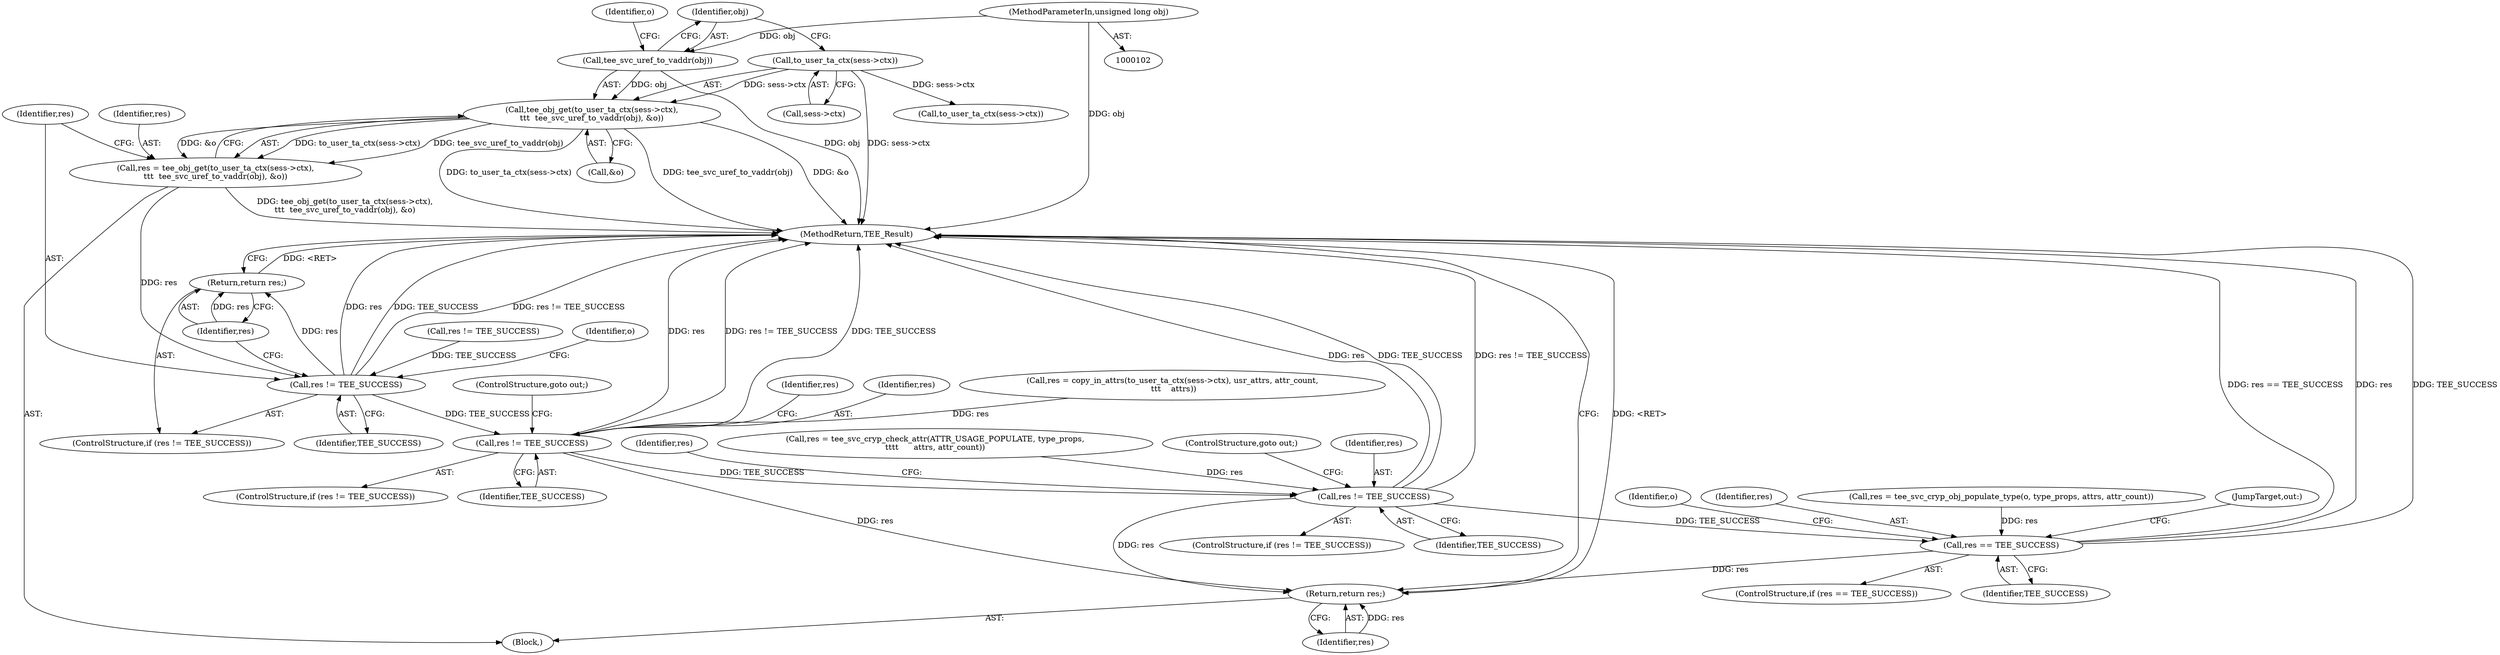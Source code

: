 digraph "0_optee_os_b60e1cee406a1ff521145ab9534370dfb85dd592@pointer" {
"1000128" [label="(Call,tee_obj_get(to_user_ta_ctx(sess->ctx),\n\t\t\t  tee_svc_uref_to_vaddr(obj), &o))"];
"1000129" [label="(Call,to_user_ta_ctx(sess->ctx))"];
"1000133" [label="(Call,tee_svc_uref_to_vaddr(obj))"];
"1000103" [label="(MethodParameterIn,unsigned long obj)"];
"1000126" [label="(Call,res = tee_obj_get(to_user_ta_ctx(sess->ctx),\n\t\t\t  tee_svc_uref_to_vaddr(obj), &o))"];
"1000138" [label="(Call,res != TEE_SUCCESS)"];
"1000141" [label="(Return,return res;)"];
"1000203" [label="(Call,res != TEE_SUCCESS)"];
"1000215" [label="(Call,res != TEE_SUCCESS)"];
"1000227" [label="(Call,res == TEE_SUCCESS)"];
"1000240" [label="(Return,return res;)"];
"1000202" [label="(ControlStructure,if (res != TEE_SUCCESS))"];
"1000128" [label="(Call,tee_obj_get(to_user_ta_ctx(sess->ctx),\n\t\t\t  tee_svc_uref_to_vaddr(obj), &o))"];
"1000137" [label="(ControlStructure,if (res != TEE_SUCCESS))"];
"1000208" [label="(Identifier,res)"];
"1000241" [label="(Identifier,res)"];
"1000142" [label="(Identifier,res)"];
"1000220" [label="(Identifier,res)"];
"1000227" [label="(Call,res == TEE_SUCCESS)"];
"1000106" [label="(Block,)"];
"1000207" [label="(Call,res = tee_svc_cryp_check_attr(ATTR_USAGE_POPULATE, type_props,\n\t\t\t\t      attrs, attr_count))"];
"1000214" [label="(ControlStructure,if (res != TEE_SUCCESS))"];
"1000130" [label="(Call,sess->ctx)"];
"1000233" [label="(Identifier,o)"];
"1000218" [label="(ControlStructure,goto out;)"];
"1000228" [label="(Identifier,res)"];
"1000215" [label="(Call,res != TEE_SUCCESS)"];
"1000133" [label="(Call,tee_svc_uref_to_vaddr(obj))"];
"1000126" [label="(Call,res = tee_obj_get(to_user_ta_ctx(sess->ctx),\n\t\t\t  tee_svc_uref_to_vaddr(obj), &o))"];
"1000216" [label="(Identifier,res)"];
"1000219" [label="(Call,res = tee_svc_cryp_obj_populate_type(o, type_props, attrs, attr_count))"];
"1000127" [label="(Identifier,res)"];
"1000141" [label="(Return,return res;)"];
"1000203" [label="(Call,res != TEE_SUCCESS)"];
"1000139" [label="(Identifier,res)"];
"1000237" [label="(JumpTarget,out:)"];
"1000140" [label="(Identifier,TEE_SUCCESS)"];
"1000204" [label="(Identifier,res)"];
"1000134" [label="(Identifier,obj)"];
"1000136" [label="(Identifier,o)"];
"1000192" [label="(Call,res = copy_in_attrs(to_user_ta_ctx(sess->ctx), usr_attrs, attr_count,\n \t\t\t    attrs))"];
"1000240" [label="(Return,return res;)"];
"1000217" [label="(Identifier,TEE_SUCCESS)"];
"1000121" [label="(Call,res != TEE_SUCCESS)"];
"1000129" [label="(Call,to_user_ta_ctx(sess->ctx))"];
"1000103" [label="(MethodParameterIn,unsigned long obj)"];
"1000205" [label="(Identifier,TEE_SUCCESS)"];
"1000135" [label="(Call,&o)"];
"1000242" [label="(MethodReturn,TEE_Result)"];
"1000229" [label="(Identifier,TEE_SUCCESS)"];
"1000206" [label="(ControlStructure,goto out;)"];
"1000195" [label="(Call,to_user_ta_ctx(sess->ctx))"];
"1000148" [label="(Identifier,o)"];
"1000226" [label="(ControlStructure,if (res == TEE_SUCCESS))"];
"1000138" [label="(Call,res != TEE_SUCCESS)"];
"1000128" -> "1000126"  [label="AST: "];
"1000128" -> "1000135"  [label="CFG: "];
"1000129" -> "1000128"  [label="AST: "];
"1000133" -> "1000128"  [label="AST: "];
"1000135" -> "1000128"  [label="AST: "];
"1000126" -> "1000128"  [label="CFG: "];
"1000128" -> "1000242"  [label="DDG: to_user_ta_ctx(sess->ctx)"];
"1000128" -> "1000242"  [label="DDG: tee_svc_uref_to_vaddr(obj)"];
"1000128" -> "1000242"  [label="DDG: &o"];
"1000128" -> "1000126"  [label="DDG: to_user_ta_ctx(sess->ctx)"];
"1000128" -> "1000126"  [label="DDG: tee_svc_uref_to_vaddr(obj)"];
"1000128" -> "1000126"  [label="DDG: &o"];
"1000129" -> "1000128"  [label="DDG: sess->ctx"];
"1000133" -> "1000128"  [label="DDG: obj"];
"1000129" -> "1000130"  [label="CFG: "];
"1000130" -> "1000129"  [label="AST: "];
"1000134" -> "1000129"  [label="CFG: "];
"1000129" -> "1000242"  [label="DDG: sess->ctx"];
"1000129" -> "1000195"  [label="DDG: sess->ctx"];
"1000133" -> "1000134"  [label="CFG: "];
"1000134" -> "1000133"  [label="AST: "];
"1000136" -> "1000133"  [label="CFG: "];
"1000133" -> "1000242"  [label="DDG: obj"];
"1000103" -> "1000133"  [label="DDG: obj"];
"1000103" -> "1000102"  [label="AST: "];
"1000103" -> "1000242"  [label="DDG: obj"];
"1000126" -> "1000106"  [label="AST: "];
"1000127" -> "1000126"  [label="AST: "];
"1000139" -> "1000126"  [label="CFG: "];
"1000126" -> "1000242"  [label="DDG: tee_obj_get(to_user_ta_ctx(sess->ctx),\n\t\t\t  tee_svc_uref_to_vaddr(obj), &o)"];
"1000126" -> "1000138"  [label="DDG: res"];
"1000138" -> "1000137"  [label="AST: "];
"1000138" -> "1000140"  [label="CFG: "];
"1000139" -> "1000138"  [label="AST: "];
"1000140" -> "1000138"  [label="AST: "];
"1000142" -> "1000138"  [label="CFG: "];
"1000148" -> "1000138"  [label="CFG: "];
"1000138" -> "1000242"  [label="DDG: res"];
"1000138" -> "1000242"  [label="DDG: TEE_SUCCESS"];
"1000138" -> "1000242"  [label="DDG: res != TEE_SUCCESS"];
"1000121" -> "1000138"  [label="DDG: TEE_SUCCESS"];
"1000138" -> "1000141"  [label="DDG: res"];
"1000138" -> "1000203"  [label="DDG: TEE_SUCCESS"];
"1000141" -> "1000137"  [label="AST: "];
"1000141" -> "1000142"  [label="CFG: "];
"1000142" -> "1000141"  [label="AST: "];
"1000242" -> "1000141"  [label="CFG: "];
"1000141" -> "1000242"  [label="DDG: <RET>"];
"1000142" -> "1000141"  [label="DDG: res"];
"1000203" -> "1000202"  [label="AST: "];
"1000203" -> "1000205"  [label="CFG: "];
"1000204" -> "1000203"  [label="AST: "];
"1000205" -> "1000203"  [label="AST: "];
"1000206" -> "1000203"  [label="CFG: "];
"1000208" -> "1000203"  [label="CFG: "];
"1000203" -> "1000242"  [label="DDG: TEE_SUCCESS"];
"1000203" -> "1000242"  [label="DDG: res"];
"1000203" -> "1000242"  [label="DDG: res != TEE_SUCCESS"];
"1000192" -> "1000203"  [label="DDG: res"];
"1000203" -> "1000215"  [label="DDG: TEE_SUCCESS"];
"1000203" -> "1000240"  [label="DDG: res"];
"1000215" -> "1000214"  [label="AST: "];
"1000215" -> "1000217"  [label="CFG: "];
"1000216" -> "1000215"  [label="AST: "];
"1000217" -> "1000215"  [label="AST: "];
"1000218" -> "1000215"  [label="CFG: "];
"1000220" -> "1000215"  [label="CFG: "];
"1000215" -> "1000242"  [label="DDG: res"];
"1000215" -> "1000242"  [label="DDG: TEE_SUCCESS"];
"1000215" -> "1000242"  [label="DDG: res != TEE_SUCCESS"];
"1000207" -> "1000215"  [label="DDG: res"];
"1000215" -> "1000227"  [label="DDG: TEE_SUCCESS"];
"1000215" -> "1000240"  [label="DDG: res"];
"1000227" -> "1000226"  [label="AST: "];
"1000227" -> "1000229"  [label="CFG: "];
"1000228" -> "1000227"  [label="AST: "];
"1000229" -> "1000227"  [label="AST: "];
"1000233" -> "1000227"  [label="CFG: "];
"1000237" -> "1000227"  [label="CFG: "];
"1000227" -> "1000242"  [label="DDG: res == TEE_SUCCESS"];
"1000227" -> "1000242"  [label="DDG: res"];
"1000227" -> "1000242"  [label="DDG: TEE_SUCCESS"];
"1000219" -> "1000227"  [label="DDG: res"];
"1000227" -> "1000240"  [label="DDG: res"];
"1000240" -> "1000106"  [label="AST: "];
"1000240" -> "1000241"  [label="CFG: "];
"1000241" -> "1000240"  [label="AST: "];
"1000242" -> "1000240"  [label="CFG: "];
"1000240" -> "1000242"  [label="DDG: <RET>"];
"1000241" -> "1000240"  [label="DDG: res"];
}
